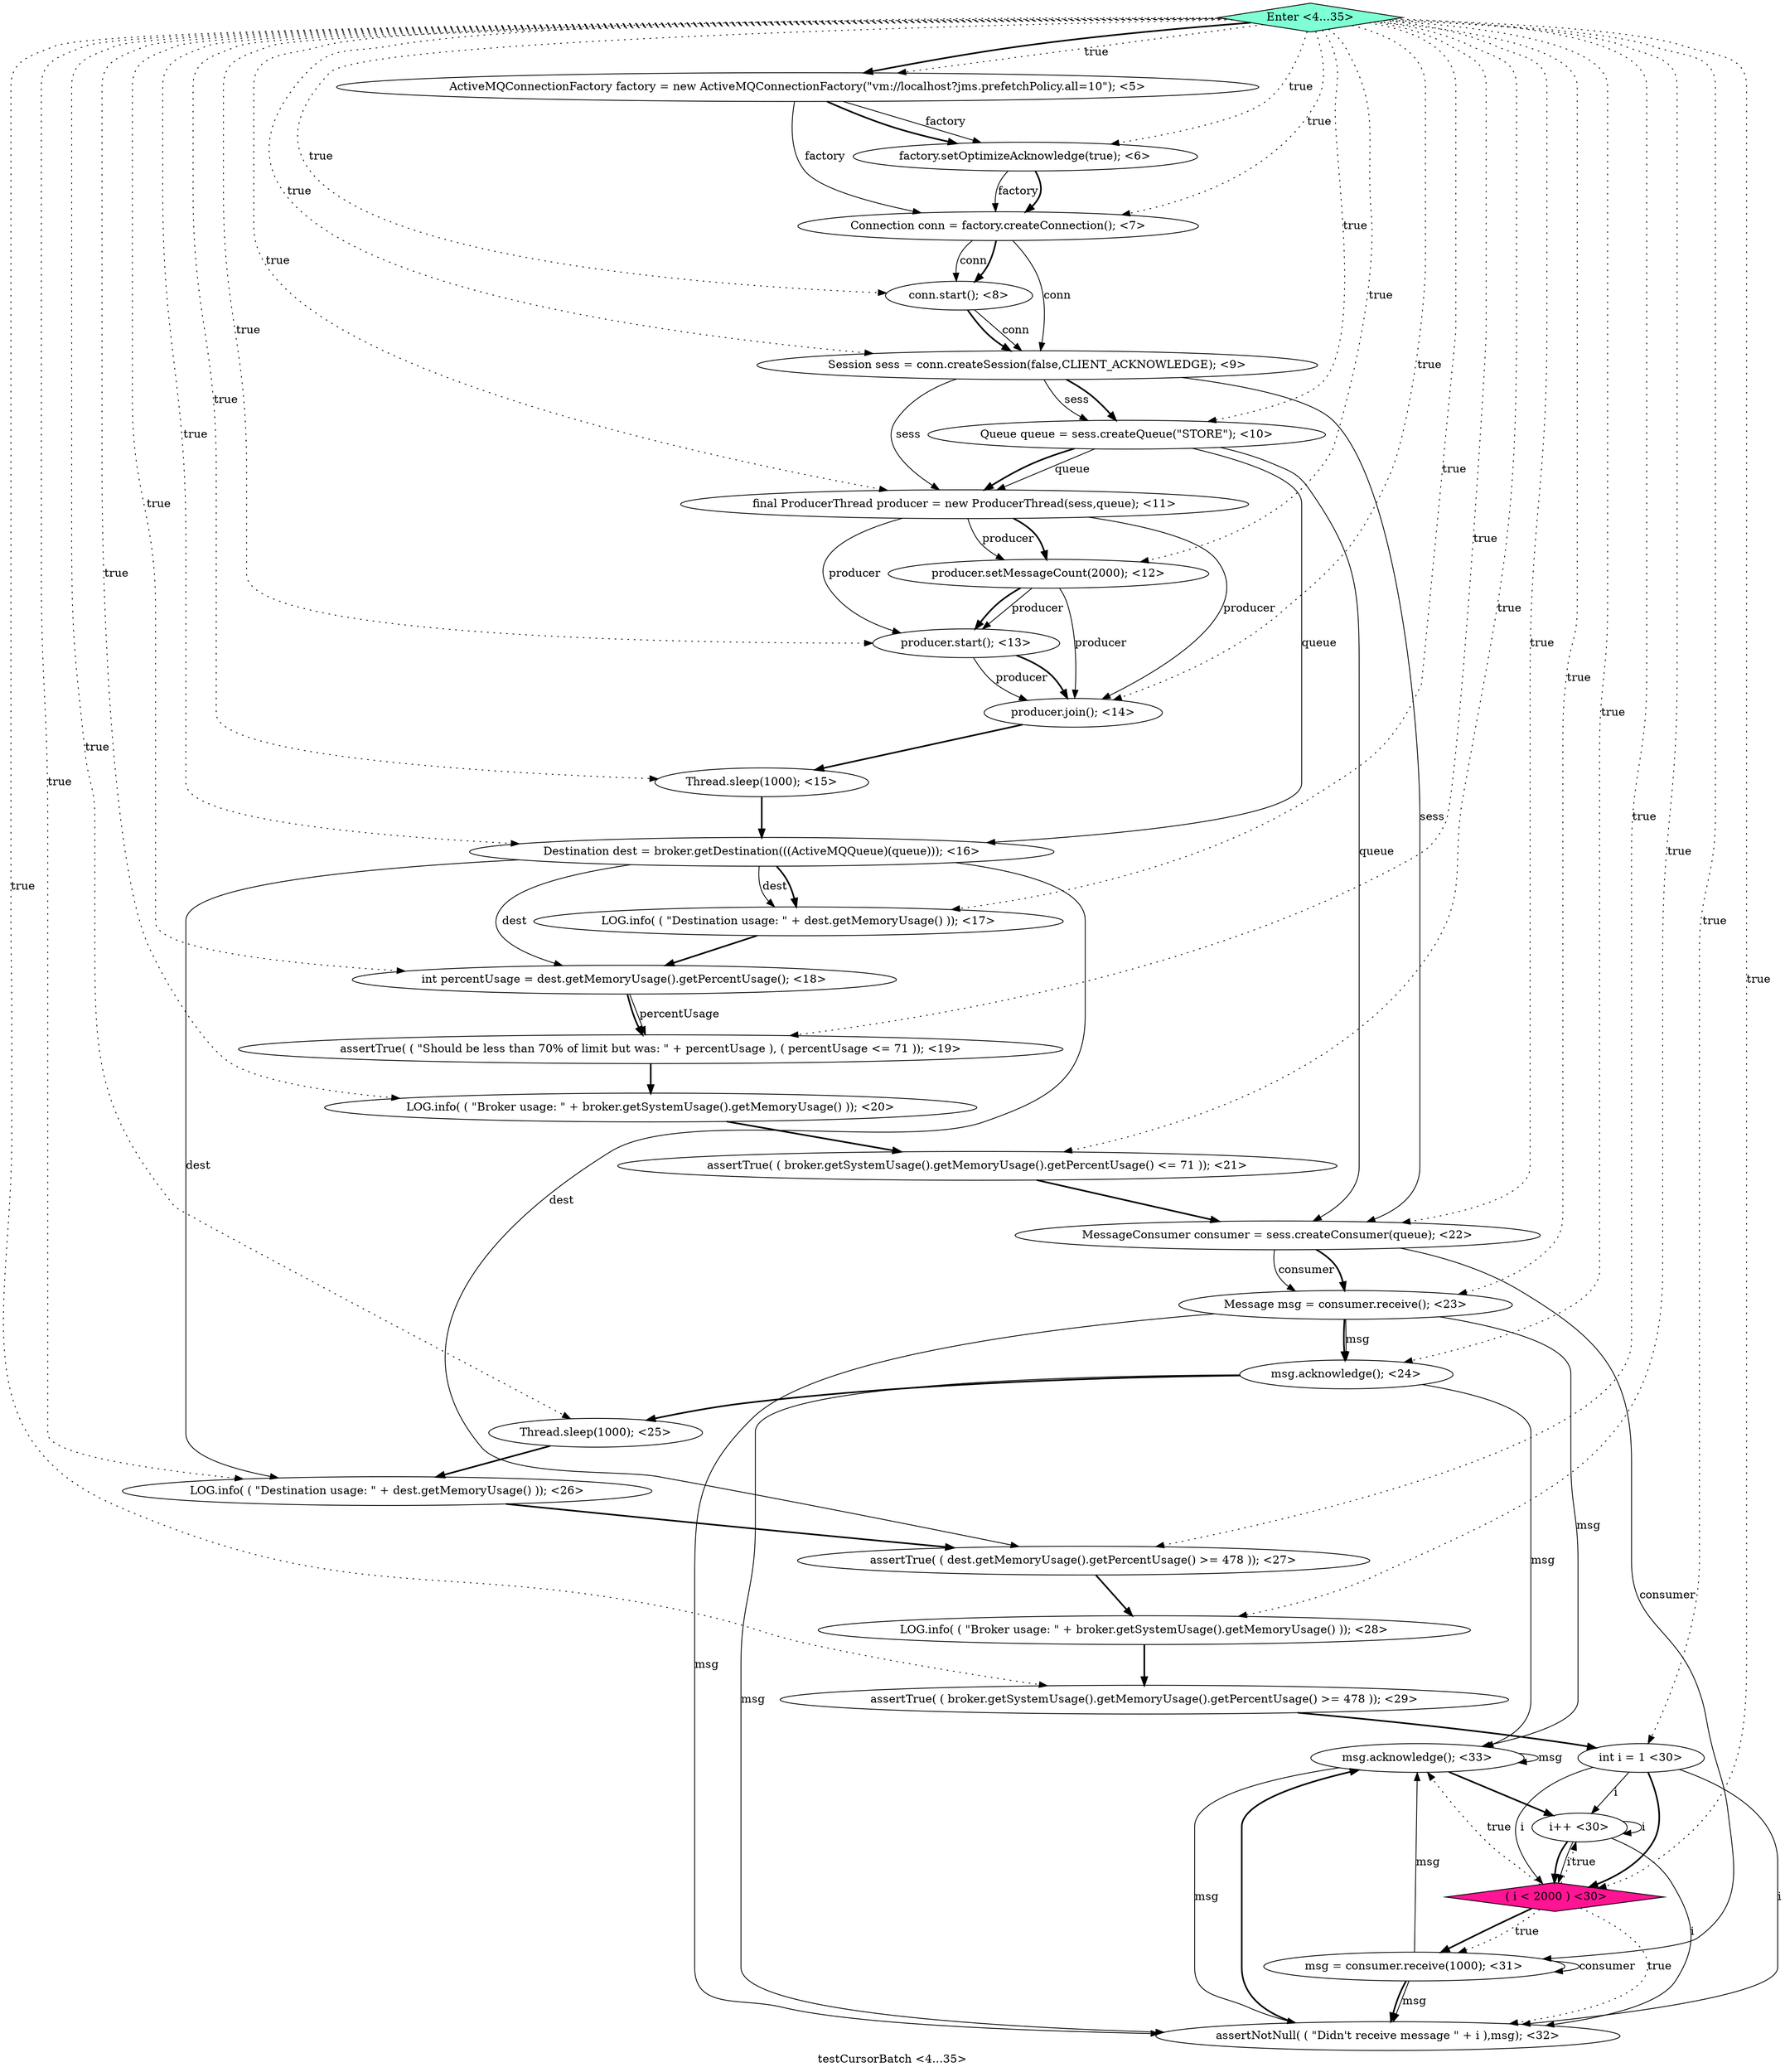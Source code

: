 digraph PDG {
label = "testCursorBatch <4...35>";
0.4 [style = filled, label = "Session sess = conn.createSession(false,CLIENT_ACKNOWLEDGE); <9>", fillcolor = white, shape = ellipse];
0.9 [style = filled, label = "producer.join(); <14>", fillcolor = white, shape = ellipse];
0.1 [style = filled, label = "factory.setOptimizeAcknowledge(true); <6>", fillcolor = white, shape = ellipse];
0.2 [style = filled, label = "Connection conn = factory.createConnection(); <7>", fillcolor = white, shape = ellipse];
0.3 [style = filled, label = "conn.start(); <8>", fillcolor = white, shape = ellipse];
0.15 [style = filled, label = "LOG.info( ( \"Broker usage: \" + broker.getSystemUsage().getMemoryUsage() )); <20>", fillcolor = white, shape = ellipse];
0.7 [style = filled, label = "producer.setMessageCount(2000); <12>", fillcolor = white, shape = ellipse];
0.13 [style = filled, label = "int percentUsage = dest.getMemoryUsage().getPercentUsage(); <18>", fillcolor = white, shape = ellipse];
0.30 [style = filled, label = "msg.acknowledge(); <33>", fillcolor = white, shape = ellipse];
0.5 [style = filled, label = "Queue queue = sess.createQueue(\"STORE\"); <10>", fillcolor = white, shape = ellipse];
0.14 [style = filled, label = "assertTrue( ( \"Should be less than 70% of limit but was: \" + percentUsage ), ( percentUsage <= 71 )); <19>", fillcolor = white, shape = ellipse];
0.18 [style = filled, label = "Message msg = consumer.receive(); <23>", fillcolor = white, shape = ellipse];
0.24 [style = filled, label = "assertTrue( ( broker.getSystemUsage().getMemoryUsage().getPercentUsage() >= 478 )); <29>", fillcolor = white, shape = ellipse];
0.8 [style = filled, label = "producer.start(); <13>", fillcolor = white, shape = ellipse];
0.12 [style = filled, label = "LOG.info( ( \"Destination usage: \" + dest.getMemoryUsage() )); <17>", fillcolor = white, shape = ellipse];
0.21 [style = filled, label = "LOG.info( ( \"Destination usage: \" + dest.getMemoryUsage() )); <26>", fillcolor = white, shape = ellipse];
0.29 [style = filled, label = "assertNotNull( ( \"Didn't receive message \" + i ),msg); <32>", fillcolor = white, shape = ellipse];
0.11 [style = filled, label = "Destination dest = broker.getDestination(((ActiveMQQueue)(queue))); <16>", fillcolor = white, shape = ellipse];
0.20 [style = filled, label = "Thread.sleep(1000); <25>", fillcolor = white, shape = ellipse];
0.17 [style = filled, label = "MessageConsumer consumer = sess.createConsumer(queue); <22>", fillcolor = white, shape = ellipse];
0.28 [style = filled, label = "msg = consumer.receive(1000); <31>", fillcolor = white, shape = ellipse];
0.23 [style = filled, label = "LOG.info( ( \"Broker usage: \" + broker.getSystemUsage().getMemoryUsage() )); <28>", fillcolor = white, shape = ellipse];
0.31 [style = filled, label = "Enter <4...35>", fillcolor = aquamarine, shape = diamond];
0.10 [style = filled, label = "Thread.sleep(1000); <15>", fillcolor = white, shape = ellipse];
0.22 [style = filled, label = "assertTrue( ( dest.getMemoryUsage().getPercentUsage() >= 478 )); <27>", fillcolor = white, shape = ellipse];
0.26 [style = filled, label = " ( i < 2000 ) <30>", fillcolor = deeppink, shape = diamond];
0.19 [style = filled, label = "msg.acknowledge(); <24>", fillcolor = white, shape = ellipse];
0.16 [style = filled, label = "assertTrue( ( broker.getSystemUsage().getMemoryUsage().getPercentUsage() <= 71 )); <21>", fillcolor = white, shape = ellipse];
0.6 [style = filled, label = "final ProducerThread producer = new ProducerThread(sess,queue); <11>", fillcolor = white, shape = ellipse];
0.0 [style = filled, label = "ActiveMQConnectionFactory factory = new ActiveMQConnectionFactory(\"vm://localhost?jms.prefetchPolicy.all=10\"); <5>", fillcolor = white, shape = ellipse];
0.27 [style = filled, label = "i++ <30>", fillcolor = white, shape = ellipse];
0.25 [style = filled, label = "int i = 1 <30>", fillcolor = white, shape = ellipse];
0.0 -> 0.1 [style = solid, label="factory"];
0.0 -> 0.1 [style = bold, label=""];
0.0 -> 0.2 [style = solid, label="factory"];
0.1 -> 0.2 [style = solid, label="factory"];
0.1 -> 0.2 [style = bold, label=""];
0.2 -> 0.3 [style = solid, label="conn"];
0.2 -> 0.3 [style = bold, label=""];
0.2 -> 0.4 [style = solid, label="conn"];
0.3 -> 0.4 [style = solid, label="conn"];
0.3 -> 0.4 [style = bold, label=""];
0.4 -> 0.5 [style = solid, label="sess"];
0.4 -> 0.5 [style = bold, label=""];
0.4 -> 0.6 [style = solid, label="sess"];
0.4 -> 0.17 [style = solid, label="sess"];
0.5 -> 0.6 [style = solid, label="queue"];
0.5 -> 0.6 [style = bold, label=""];
0.5 -> 0.11 [style = solid, label="queue"];
0.5 -> 0.17 [style = solid, label="queue"];
0.6 -> 0.7 [style = solid, label="producer"];
0.6 -> 0.7 [style = bold, label=""];
0.6 -> 0.8 [style = solid, label="producer"];
0.6 -> 0.9 [style = solid, label="producer"];
0.7 -> 0.8 [style = solid, label="producer"];
0.7 -> 0.8 [style = bold, label=""];
0.7 -> 0.9 [style = solid, label="producer"];
0.8 -> 0.9 [style = solid, label="producer"];
0.8 -> 0.9 [style = bold, label=""];
0.9 -> 0.10 [style = bold, label=""];
0.10 -> 0.11 [style = bold, label=""];
0.11 -> 0.12 [style = solid, label="dest"];
0.11 -> 0.12 [style = bold, label=""];
0.11 -> 0.13 [style = solid, label="dest"];
0.11 -> 0.21 [style = solid, label="dest"];
0.11 -> 0.22 [style = solid, label="dest"];
0.12 -> 0.13 [style = bold, label=""];
0.13 -> 0.14 [style = solid, label="percentUsage"];
0.13 -> 0.14 [style = bold, label=""];
0.14 -> 0.15 [style = bold, label=""];
0.15 -> 0.16 [style = bold, label=""];
0.16 -> 0.17 [style = bold, label=""];
0.17 -> 0.18 [style = solid, label="consumer"];
0.17 -> 0.18 [style = bold, label=""];
0.17 -> 0.28 [style = solid, label="consumer"];
0.18 -> 0.19 [style = solid, label="msg"];
0.18 -> 0.19 [style = bold, label=""];
0.18 -> 0.29 [style = solid, label="msg"];
0.18 -> 0.30 [style = solid, label="msg"];
0.19 -> 0.20 [style = bold, label=""];
0.19 -> 0.29 [style = solid, label="msg"];
0.19 -> 0.30 [style = solid, label="msg"];
0.20 -> 0.21 [style = bold, label=""];
0.21 -> 0.22 [style = bold, label=""];
0.22 -> 0.23 [style = bold, label=""];
0.23 -> 0.24 [style = bold, label=""];
0.24 -> 0.25 [style = bold, label=""];
0.25 -> 0.26 [style = solid, label="i"];
0.25 -> 0.26 [style = bold, label=""];
0.25 -> 0.27 [style = solid, label="i"];
0.25 -> 0.29 [style = solid, label="i"];
0.26 -> 0.27 [style = dotted, label="true"];
0.26 -> 0.28 [style = dotted, label="true"];
0.26 -> 0.28 [style = bold, label=""];
0.26 -> 0.29 [style = dotted, label="true"];
0.26 -> 0.30 [style = dotted, label="true"];
0.27 -> 0.26 [style = solid, label="i"];
0.27 -> 0.26 [style = bold, label=""];
0.27 -> 0.27 [style = solid, label="i"];
0.27 -> 0.29 [style = solid, label="i"];
0.28 -> 0.28 [style = solid, label="consumer"];
0.28 -> 0.29 [style = solid, label="msg"];
0.28 -> 0.29 [style = bold, label=""];
0.28 -> 0.30 [style = solid, label="msg"];
0.29 -> 0.30 [style = bold, label=""];
0.30 -> 0.27 [style = bold, label=""];
0.30 -> 0.29 [style = solid, label="msg"];
0.30 -> 0.30 [style = solid, label="msg"];
0.31 -> 0.0 [style = dotted, label="true"];
0.31 -> 0.0 [style = bold, label=""];
0.31 -> 0.1 [style = dotted, label="true"];
0.31 -> 0.2 [style = dotted, label="true"];
0.31 -> 0.3 [style = dotted, label="true"];
0.31 -> 0.4 [style = dotted, label="true"];
0.31 -> 0.5 [style = dotted, label="true"];
0.31 -> 0.6 [style = dotted, label="true"];
0.31 -> 0.7 [style = dotted, label="true"];
0.31 -> 0.8 [style = dotted, label="true"];
0.31 -> 0.9 [style = dotted, label="true"];
0.31 -> 0.10 [style = dotted, label="true"];
0.31 -> 0.11 [style = dotted, label="true"];
0.31 -> 0.12 [style = dotted, label="true"];
0.31 -> 0.13 [style = dotted, label="true"];
0.31 -> 0.14 [style = dotted, label="true"];
0.31 -> 0.15 [style = dotted, label="true"];
0.31 -> 0.16 [style = dotted, label="true"];
0.31 -> 0.17 [style = dotted, label="true"];
0.31 -> 0.18 [style = dotted, label="true"];
0.31 -> 0.19 [style = dotted, label="true"];
0.31 -> 0.20 [style = dotted, label="true"];
0.31 -> 0.21 [style = dotted, label="true"];
0.31 -> 0.22 [style = dotted, label="true"];
0.31 -> 0.23 [style = dotted, label="true"];
0.31 -> 0.24 [style = dotted, label="true"];
0.31 -> 0.25 [style = dotted, label="true"];
0.31 -> 0.26 [style = dotted, label="true"];
}
